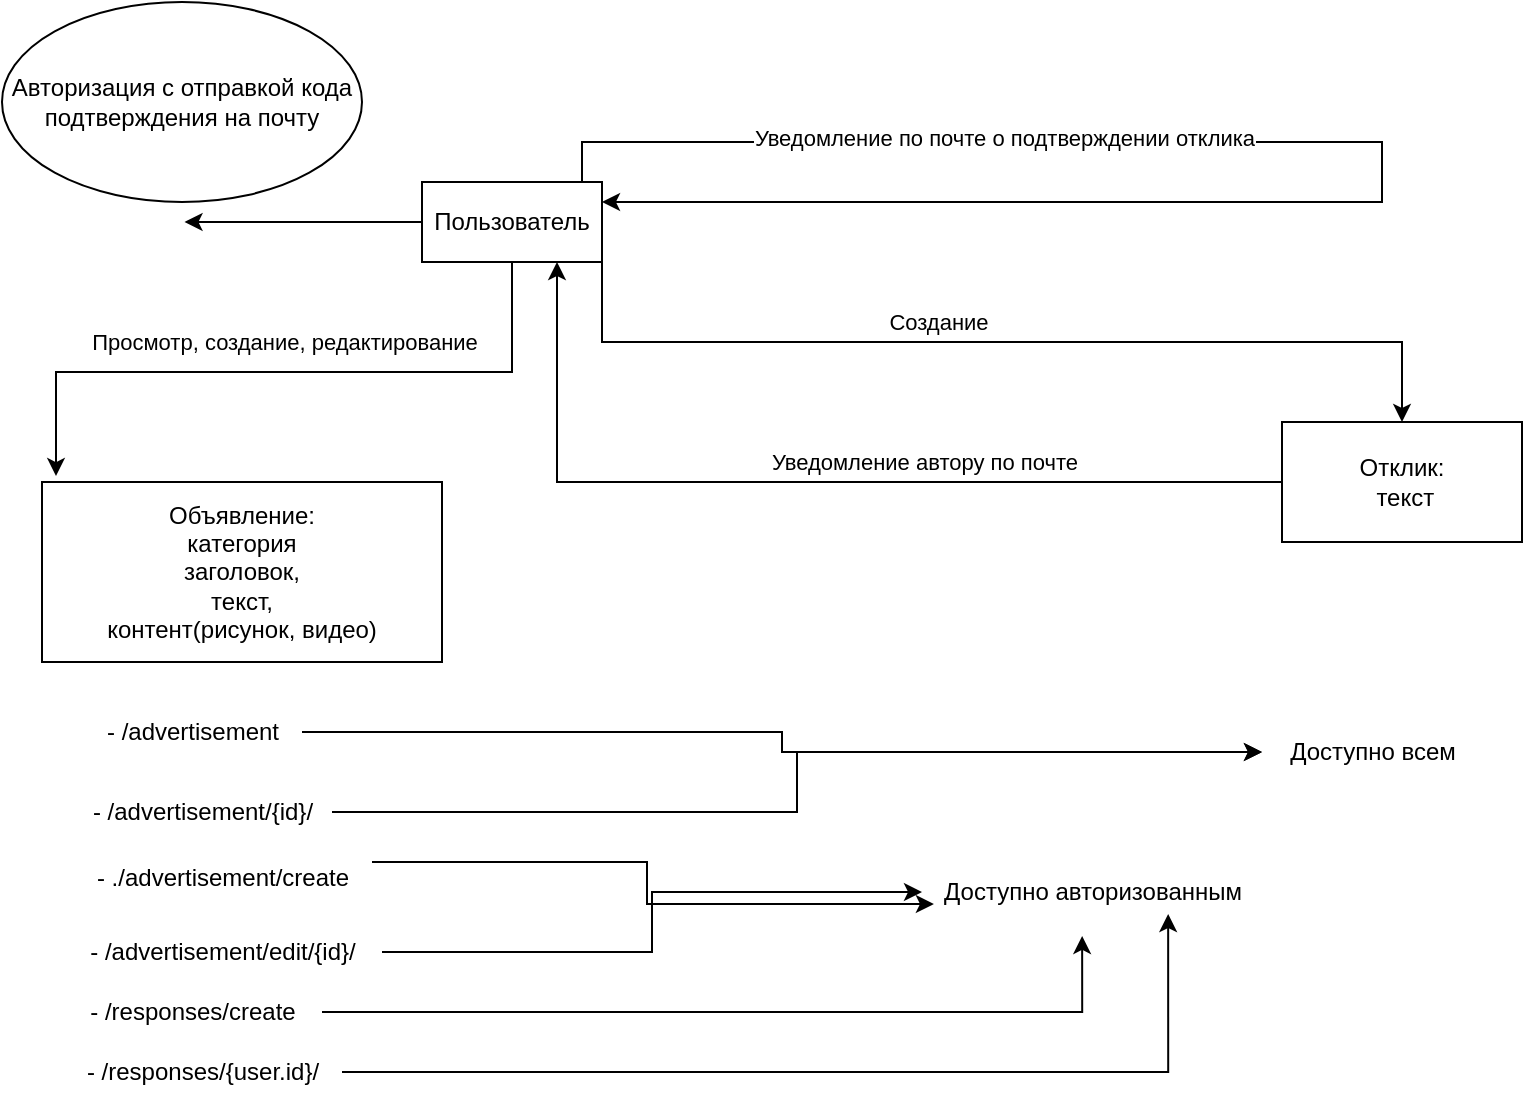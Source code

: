 <mxfile version="21.5.2" type="github">
  <diagram name="Страница 1" id="2an6NqsCK5NhZvgdKNnt">
    <mxGraphModel dx="1379" dy="796" grid="1" gridSize="10" guides="1" tooltips="1" connect="1" arrows="1" fold="1" page="1" pageScale="1" pageWidth="827" pageHeight="1169" math="0" shadow="0">
      <root>
        <mxCell id="0" />
        <mxCell id="1" parent="0" />
        <mxCell id="Jiz-GTdUpbyviJ1bqy-C-6" style="edgeStyle=orthogonalEdgeStyle;rounded=0;orthogonalLoop=1;jettySize=auto;html=1;exitX=1;exitY=0.5;exitDx=0;exitDy=0;entryX=0.5;entryY=0;entryDx=0;entryDy=0;" edge="1" parent="1" source="Jiz-GTdUpbyviJ1bqy-C-1" target="Jiz-GTdUpbyviJ1bqy-C-3">
          <mxGeometry relative="1" as="geometry">
            <Array as="points">
              <mxPoint x="320" y="210" />
              <mxPoint x="720" y="210" />
            </Array>
          </mxGeometry>
        </mxCell>
        <mxCell id="Jiz-GTdUpbyviJ1bqy-C-11" value="Создание" style="edgeLabel;html=1;align=center;verticalAlign=middle;resizable=0;points=[];" vertex="1" connectable="0" parent="Jiz-GTdUpbyviJ1bqy-C-6">
          <mxGeometry x="-0.09" y="-2" relative="1" as="geometry">
            <mxPoint y="-12" as="offset" />
          </mxGeometry>
        </mxCell>
        <mxCell id="Jiz-GTdUpbyviJ1bqy-C-8" style="edgeStyle=orthogonalEdgeStyle;rounded=0;orthogonalLoop=1;jettySize=auto;html=1;exitX=0.5;exitY=1;exitDx=0;exitDy=0;entryX=0.035;entryY=-0.033;entryDx=0;entryDy=0;entryPerimeter=0;" edge="1" parent="1" source="Jiz-GTdUpbyviJ1bqy-C-1" target="Jiz-GTdUpbyviJ1bqy-C-2">
          <mxGeometry relative="1" as="geometry" />
        </mxCell>
        <mxCell id="Jiz-GTdUpbyviJ1bqy-C-13" value="Просмотр, создание, редактирование" style="edgeLabel;html=1;align=center;verticalAlign=middle;resizable=0;points=[];" vertex="1" connectable="0" parent="Jiz-GTdUpbyviJ1bqy-C-8">
          <mxGeometry x="-0.167" y="3" relative="1" as="geometry">
            <mxPoint x="-30" y="-18" as="offset" />
          </mxGeometry>
        </mxCell>
        <mxCell id="Jiz-GTdUpbyviJ1bqy-C-45" style="edgeStyle=orthogonalEdgeStyle;rounded=0;orthogonalLoop=1;jettySize=auto;html=1;entryX=0.507;entryY=1.1;entryDx=0;entryDy=0;entryPerimeter=0;" edge="1" parent="1" source="Jiz-GTdUpbyviJ1bqy-C-1" target="Jiz-GTdUpbyviJ1bqy-C-43">
          <mxGeometry relative="1" as="geometry" />
        </mxCell>
        <mxCell id="Jiz-GTdUpbyviJ1bqy-C-1" value="Пользователь" style="rounded=0;whiteSpace=wrap;html=1;" vertex="1" parent="1">
          <mxGeometry x="230" y="130" width="90" height="40" as="geometry" />
        </mxCell>
        <mxCell id="Jiz-GTdUpbyviJ1bqy-C-2" value="Объявление:&lt;br&gt;категория&lt;br&gt;заголовок,&lt;br&gt;текст, &lt;br&gt;контент(рисунок, видео)" style="rounded=0;whiteSpace=wrap;html=1;" vertex="1" parent="1">
          <mxGeometry x="40" y="280" width="200" height="90" as="geometry" />
        </mxCell>
        <mxCell id="Jiz-GTdUpbyviJ1bqy-C-48" style="edgeStyle=orthogonalEdgeStyle;rounded=0;orthogonalLoop=1;jettySize=auto;html=1;entryX=0.75;entryY=1;entryDx=0;entryDy=0;" edge="1" parent="1" source="Jiz-GTdUpbyviJ1bqy-C-3" target="Jiz-GTdUpbyviJ1bqy-C-1">
          <mxGeometry relative="1" as="geometry" />
        </mxCell>
        <mxCell id="Jiz-GTdUpbyviJ1bqy-C-49" value="Уведомление автору по почте" style="edgeLabel;html=1;align=center;verticalAlign=middle;resizable=0;points=[];" vertex="1" connectable="0" parent="Jiz-GTdUpbyviJ1bqy-C-48">
          <mxGeometry x="-0.235" y="3" relative="1" as="geometry">
            <mxPoint x="1" y="-13" as="offset" />
          </mxGeometry>
        </mxCell>
        <mxCell id="Jiz-GTdUpbyviJ1bqy-C-3" value="Отклик:&lt;br&gt;&amp;nbsp;текст" style="rounded=0;whiteSpace=wrap;html=1;" vertex="1" parent="1">
          <mxGeometry x="660" y="250" width="120" height="60" as="geometry" />
        </mxCell>
        <mxCell id="Jiz-GTdUpbyviJ1bqy-C-36" style="edgeStyle=orthogonalEdgeStyle;rounded=0;orthogonalLoop=1;jettySize=auto;html=1;" edge="1" parent="1" source="Jiz-GTdUpbyviJ1bqy-C-15" target="Jiz-GTdUpbyviJ1bqy-C-28">
          <mxGeometry relative="1" as="geometry" />
        </mxCell>
        <mxCell id="Jiz-GTdUpbyviJ1bqy-C-15" value="&lt;div&gt;&lt;span style=&quot;background-color: initial;&quot;&gt;- /advertisement&lt;/span&gt;&lt;br&gt;&lt;/div&gt;" style="text;html=1;align=center;verticalAlign=middle;resizable=0;points=[];autosize=1;strokeColor=none;fillColor=none;" vertex="1" parent="1">
          <mxGeometry x="60" y="390" width="110" height="30" as="geometry" />
        </mxCell>
        <mxCell id="Jiz-GTdUpbyviJ1bqy-C-41" style="edgeStyle=orthogonalEdgeStyle;rounded=0;orthogonalLoop=1;jettySize=auto;html=1;entryX=0.724;entryY=0.867;entryDx=0;entryDy=0;entryPerimeter=0;" edge="1" parent="1" source="Jiz-GTdUpbyviJ1bqy-C-16" target="Jiz-GTdUpbyviJ1bqy-C-31">
          <mxGeometry relative="1" as="geometry" />
        </mxCell>
        <mxCell id="Jiz-GTdUpbyviJ1bqy-C-16" value="- /responses/{user.id}/" style="text;html=1;align=center;verticalAlign=middle;resizable=0;points=[];autosize=1;strokeColor=none;fillColor=none;" vertex="1" parent="1">
          <mxGeometry x="50" y="560" width="140" height="30" as="geometry" />
        </mxCell>
        <mxCell id="Jiz-GTdUpbyviJ1bqy-C-38" style="edgeStyle=orthogonalEdgeStyle;rounded=0;orthogonalLoop=1;jettySize=auto;html=1;entryX=0.035;entryY=0.7;entryDx=0;entryDy=0;entryPerimeter=0;" edge="1" parent="1" source="Jiz-GTdUpbyviJ1bqy-C-17" target="Jiz-GTdUpbyviJ1bqy-C-31">
          <mxGeometry relative="1" as="geometry" />
        </mxCell>
        <mxCell id="Jiz-GTdUpbyviJ1bqy-C-17" value="&lt;br&gt;- ./advertisement/create" style="text;html=1;align=center;verticalAlign=middle;resizable=0;points=[];autosize=1;strokeColor=none;fillColor=none;" vertex="1" parent="1">
          <mxGeometry x="55" y="450" width="150" height="40" as="geometry" />
        </mxCell>
        <mxCell id="Jiz-GTdUpbyviJ1bqy-C-39" style="edgeStyle=orthogonalEdgeStyle;rounded=0;orthogonalLoop=1;jettySize=auto;html=1;" edge="1" parent="1" source="Jiz-GTdUpbyviJ1bqy-C-20" target="Jiz-GTdUpbyviJ1bqy-C-31">
          <mxGeometry relative="1" as="geometry" />
        </mxCell>
        <mxCell id="Jiz-GTdUpbyviJ1bqy-C-20" value="- /advertisement/edit/{id}/" style="text;html=1;align=center;verticalAlign=middle;resizable=0;points=[];autosize=1;strokeColor=none;fillColor=none;" vertex="1" parent="1">
          <mxGeometry x="50" y="500" width="160" height="30" as="geometry" />
        </mxCell>
        <mxCell id="Jiz-GTdUpbyviJ1bqy-C-42" style="edgeStyle=orthogonalEdgeStyle;rounded=0;orthogonalLoop=1;jettySize=auto;html=1;entryX=0.471;entryY=1.233;entryDx=0;entryDy=0;entryPerimeter=0;" edge="1" parent="1" source="Jiz-GTdUpbyviJ1bqy-C-25" target="Jiz-GTdUpbyviJ1bqy-C-31">
          <mxGeometry relative="1" as="geometry" />
        </mxCell>
        <mxCell id="Jiz-GTdUpbyviJ1bqy-C-25" value="- /responses/create" style="text;html=1;align=center;verticalAlign=middle;resizable=0;points=[];autosize=1;strokeColor=none;fillColor=none;" vertex="1" parent="1">
          <mxGeometry x="50" y="530" width="130" height="30" as="geometry" />
        </mxCell>
        <mxCell id="Jiz-GTdUpbyviJ1bqy-C-37" style="edgeStyle=orthogonalEdgeStyle;rounded=0;orthogonalLoop=1;jettySize=auto;html=1;" edge="1" parent="1" source="Jiz-GTdUpbyviJ1bqy-C-27" target="Jiz-GTdUpbyviJ1bqy-C-28">
          <mxGeometry relative="1" as="geometry" />
        </mxCell>
        <mxCell id="Jiz-GTdUpbyviJ1bqy-C-27" value="- /advertisement/{id}/" style="text;html=1;align=center;verticalAlign=middle;resizable=0;points=[];autosize=1;strokeColor=none;fillColor=none;" vertex="1" parent="1">
          <mxGeometry x="55" y="430" width="130" height="30" as="geometry" />
        </mxCell>
        <mxCell id="Jiz-GTdUpbyviJ1bqy-C-28" value="Доступно всем" style="text;html=1;align=center;verticalAlign=middle;resizable=0;points=[];autosize=1;strokeColor=none;fillColor=none;" vertex="1" parent="1">
          <mxGeometry x="650" y="400" width="110" height="30" as="geometry" />
        </mxCell>
        <mxCell id="Jiz-GTdUpbyviJ1bqy-C-31" value="Доступно авторизованным" style="text;html=1;align=center;verticalAlign=middle;resizable=0;points=[];autosize=1;strokeColor=none;fillColor=none;" vertex="1" parent="1">
          <mxGeometry x="480" y="470" width="170" height="30" as="geometry" />
        </mxCell>
        <mxCell id="Jiz-GTdUpbyviJ1bqy-C-43" value="Авторизация с отправкой кода подтверждения на почту" style="ellipse;whiteSpace=wrap;html=1;" vertex="1" parent="1">
          <mxGeometry x="20" y="40" width="180" height="100" as="geometry" />
        </mxCell>
        <mxCell id="Jiz-GTdUpbyviJ1bqy-C-51" style="edgeStyle=orthogonalEdgeStyle;rounded=0;orthogonalLoop=1;jettySize=auto;html=1;entryX=1;entryY=0.25;entryDx=0;entryDy=0;" edge="1" parent="1" source="Jiz-GTdUpbyviJ1bqy-C-1" target="Jiz-GTdUpbyviJ1bqy-C-1">
          <mxGeometry relative="1" as="geometry">
            <Array as="points">
              <mxPoint x="310" y="110" />
              <mxPoint x="710" y="110" />
              <mxPoint x="710" y="140" />
            </Array>
          </mxGeometry>
        </mxCell>
        <mxCell id="Jiz-GTdUpbyviJ1bqy-C-52" value="Уведомление по почте о подтверждении отклика" style="edgeLabel;html=1;align=center;verticalAlign=middle;resizable=0;points=[];" vertex="1" connectable="0" parent="Jiz-GTdUpbyviJ1bqy-C-51">
          <mxGeometry x="-0.273" y="2" relative="1" as="geometry">
            <mxPoint x="-75" as="offset" />
          </mxGeometry>
        </mxCell>
      </root>
    </mxGraphModel>
  </diagram>
</mxfile>
